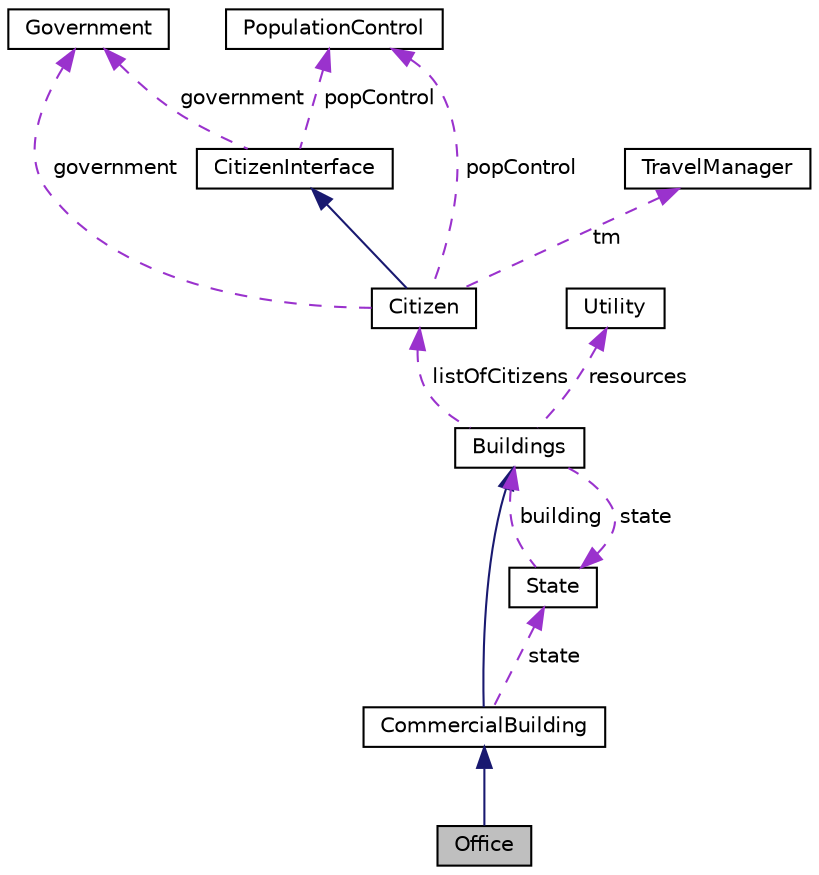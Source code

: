 digraph "Office"
{
 // LATEX_PDF_SIZE
  edge [fontname="Helvetica",fontsize="10",labelfontname="Helvetica",labelfontsize="10"];
  node [fontname="Helvetica",fontsize="10",shape=record];
  Node1 [label="Office",height=0.2,width=0.4,color="black", fillcolor="grey75", style="filled", fontcolor="black",tooltip="Represents an office building, inheriting from the CommercialBuilding class."];
  Node2 -> Node1 [dir="back",color="midnightblue",fontsize="10",style="solid"];
  Node2 [label="CommercialBuilding",height=0.2,width=0.4,color="black", fillcolor="white", style="filled",URL="$classCommercialBuilding.html",tooltip="Represents a commercial building with specific business-related attributes."];
  Node3 -> Node2 [dir="back",color="midnightblue",fontsize="10",style="solid"];
  Node3 [label="Buildings",height=0.2,width=0.4,color="black", fillcolor="white", style="filled",URL="$classBuildings.html",tooltip="Abstract base class representing a building with basic utilities and resource requirements."];
  Node4 -> Node3 [dir="back",color="darkorchid3",fontsize="10",style="dashed",label=" listOfCitizens" ];
  Node4 [label="Citizen",height=0.2,width=0.4,color="black", fillcolor="white", style="filled",URL="$classCitizen.html",tooltip="Represents a citizen in the government system."];
  Node5 -> Node4 [dir="back",color="midnightblue",fontsize="10",style="solid"];
  Node5 [label="CitizenInterface",height=0.2,width=0.4,color="black", fillcolor="white", style="filled",URL="$classCitizenInterface.html",tooltip="An abstract base class that defines the interface for Citizen components."];
  Node6 -> Node5 [dir="back",color="darkorchid3",fontsize="10",style="dashed",label=" government" ];
  Node6 [label="Government",height=0.2,width=0.4,color="black", fillcolor="white", style="filled",URL="$classGovernment.html",tooltip="Base class for government sectors implementing Observer pattern for citizen notifications."];
  Node7 -> Node5 [dir="back",color="darkorchid3",fontsize="10",style="dashed",label=" popControl" ];
  Node7 [label="PopulationControl",height=0.2,width=0.4,color="black", fillcolor="white", style="filled",URL="$classPopulationControl.html",tooltip="Class for managing population dynamics in a city."];
  Node6 -> Node4 [dir="back",color="darkorchid3",fontsize="10",style="dashed",label=" government" ];
  Node8 -> Node4 [dir="back",color="darkorchid3",fontsize="10",style="dashed",label=" tm" ];
  Node8 [label="TravelManager",height=0.2,width=0.4,color="black", fillcolor="white", style="filled",URL="$classTravelManager.html",tooltip=" "];
  Node7 -> Node4 [dir="back",color="darkorchid3",fontsize="10",style="dashed",label=" popControl" ];
  Node9 -> Node3 [dir="back",color="darkorchid3",fontsize="10",style="dashed",label=" resources" ];
  Node9 [label="Utility",height=0.2,width=0.4,color="black", fillcolor="white", style="filled",URL="$classUtility.html",tooltip=" "];
  Node10 -> Node3 [dir="back",color="darkorchid3",fontsize="10",style="dashed",label=" state" ];
  Node10 [label="State",height=0.2,width=0.4,color="black", fillcolor="white", style="filled",URL="$classState.html",tooltip="Abstract class representing the state of a building."];
  Node3 -> Node10 [dir="back",color="darkorchid3",fontsize="10",style="dashed",label=" building" ];
  Node10 -> Node2 [dir="back",color="darkorchid3",fontsize="10",style="dashed",label=" state" ];
}
